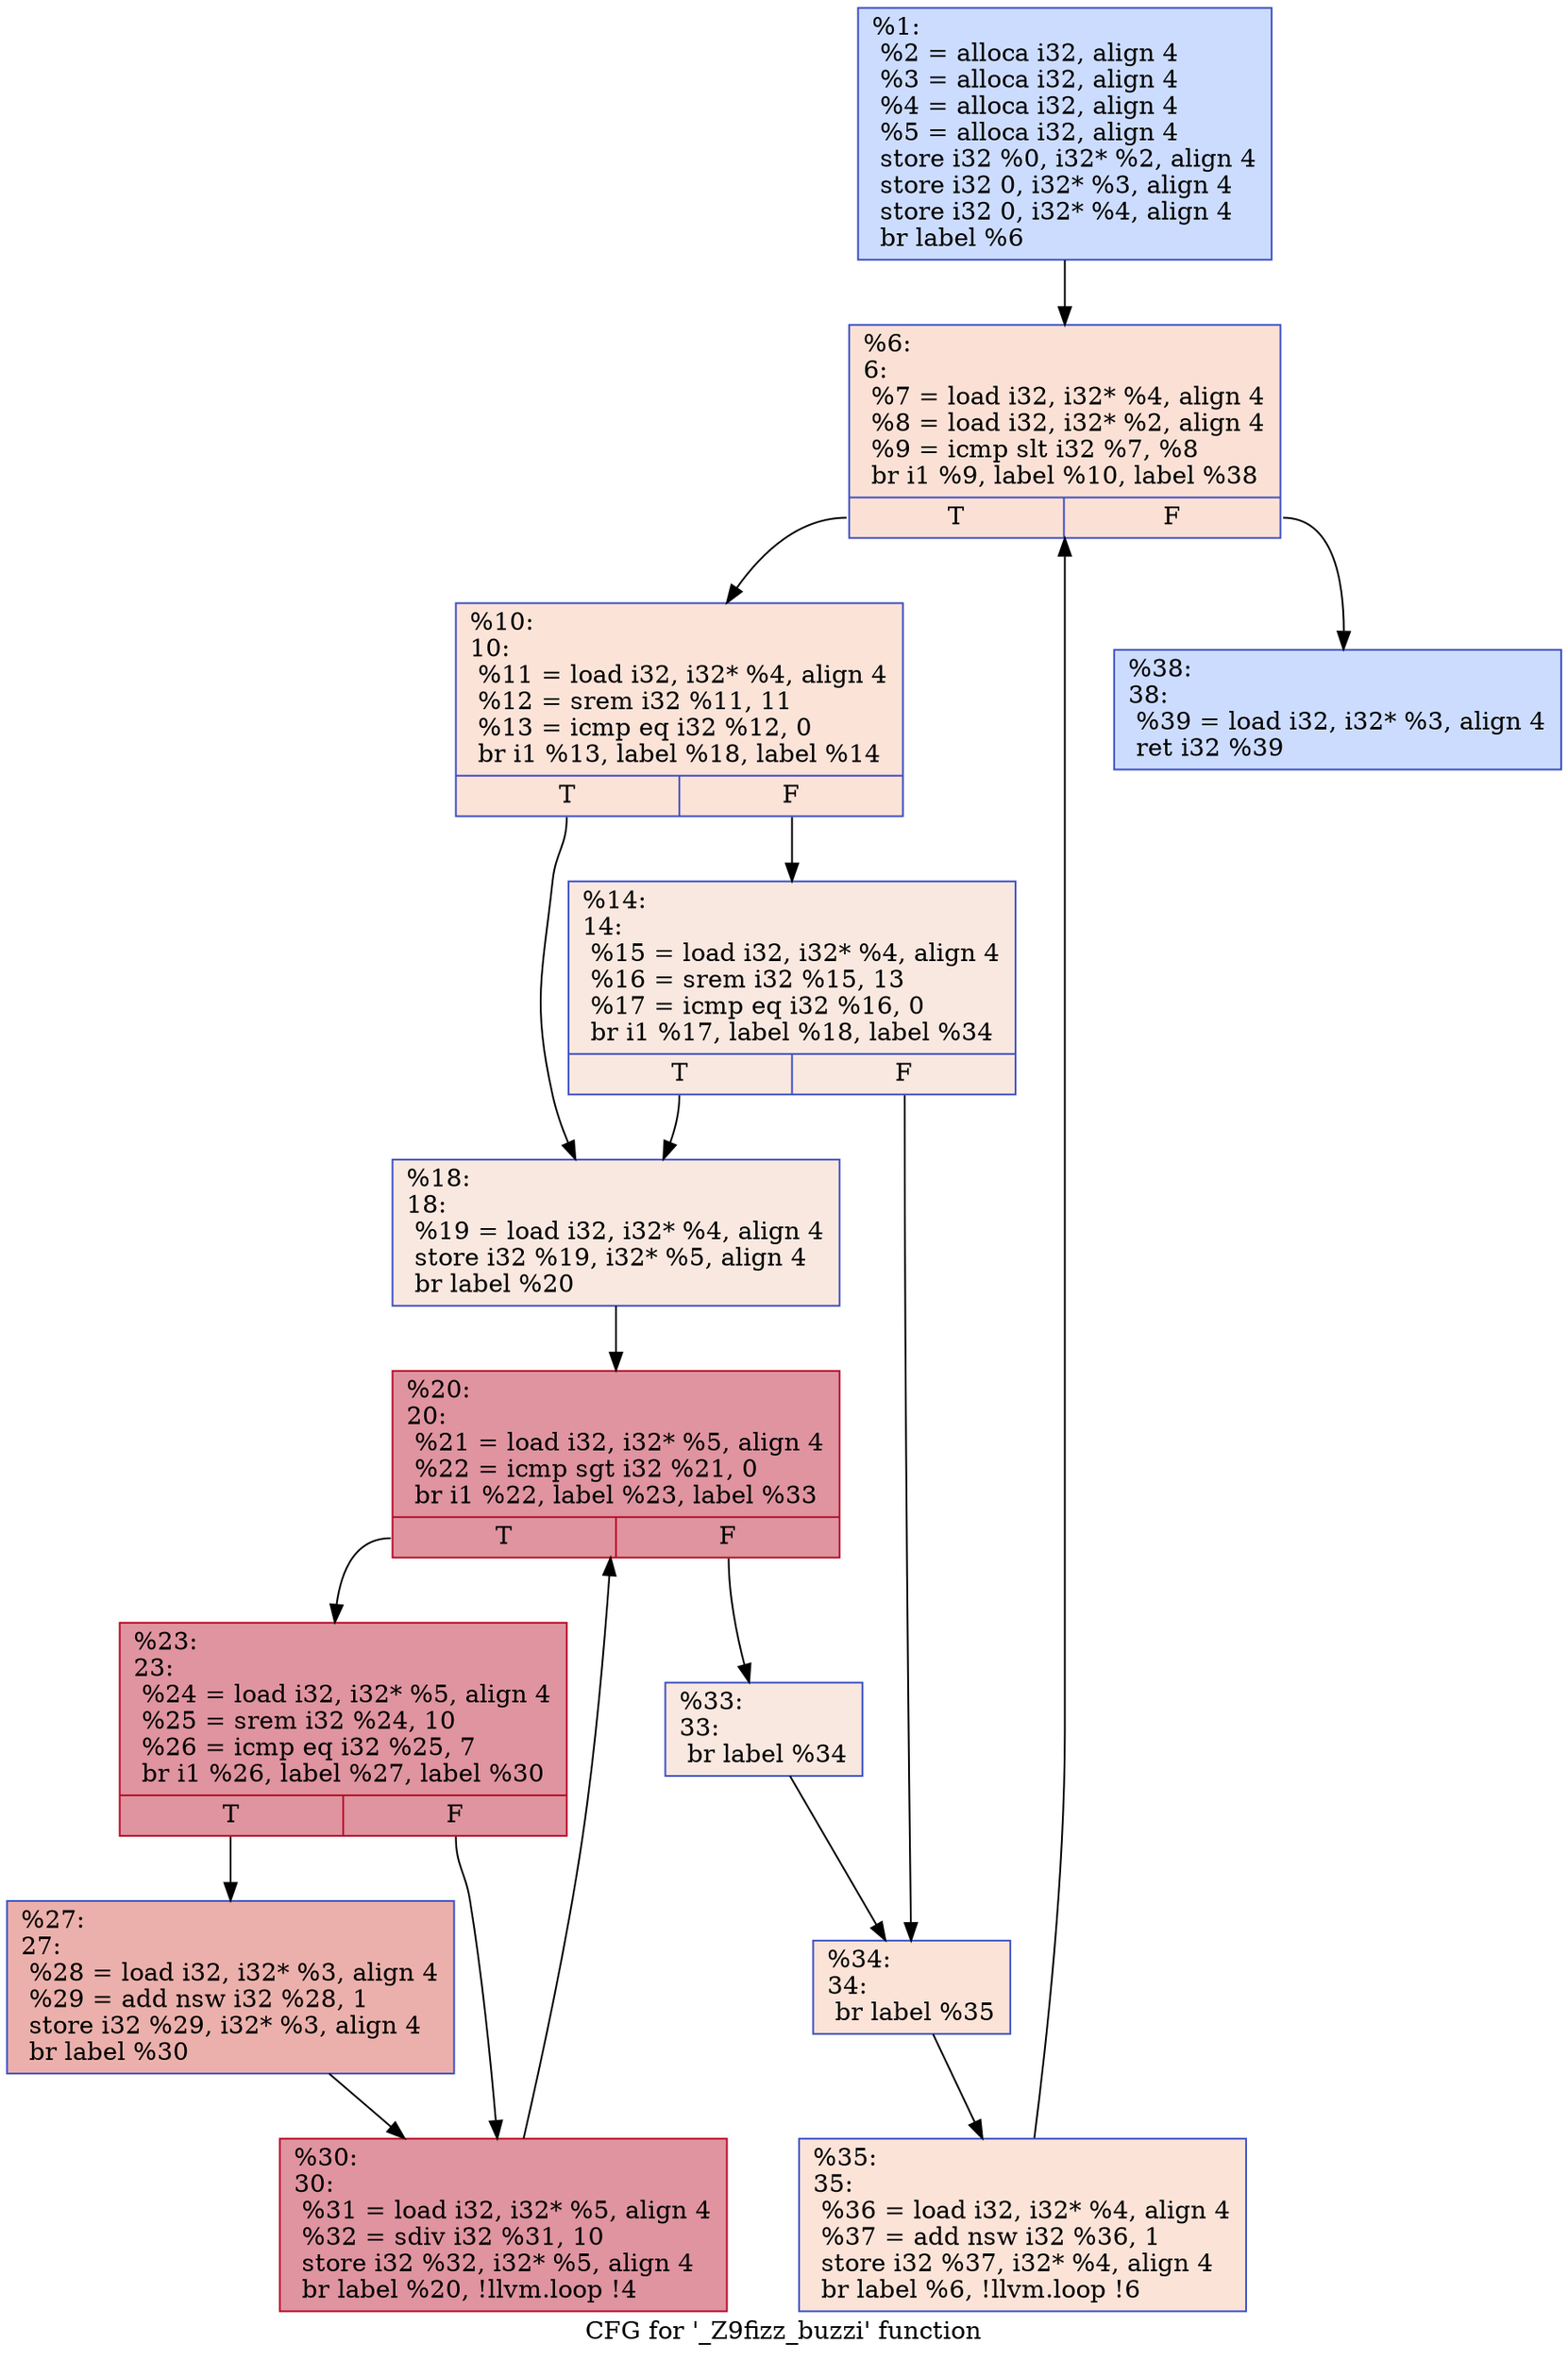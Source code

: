 digraph "CFG for '_Z9fizz_buzzi' function" {
	label="CFG for '_Z9fizz_buzzi' function";

	Node0x5588833b09a0 [shape=record,color="#3d50c3ff", style=filled, fillcolor="#8caffe70",label="{%1:\l  %2 = alloca i32, align 4\l  %3 = alloca i32, align 4\l  %4 = alloca i32, align 4\l  %5 = alloca i32, align 4\l  store i32 %0, i32* %2, align 4\l  store i32 0, i32* %3, align 4\l  store i32 0, i32* %4, align 4\l  br label %6\l}"];
	Node0x5588833b09a0 -> Node0x5588833b1420;
	Node0x5588833b1420 [shape=record,color="#3d50c3ff", style=filled, fillcolor="#f7bca170",label="{%6:\l6:                                                \l  %7 = load i32, i32* %4, align 4\l  %8 = load i32, i32* %2, align 4\l  %9 = icmp slt i32 %7, %8\l  br i1 %9, label %10, label %38\l|{<s0>T|<s1>F}}"];
	Node0x5588833b1420:s0 -> Node0x5588833b11b0;
	Node0x5588833b1420:s1 -> Node0x5588833b16e0;
	Node0x5588833b11b0 [shape=record,color="#3d50c3ff", style=filled, fillcolor="#f6bfa670",label="{%10:\l10:                                               \l  %11 = load i32, i32* %4, align 4\l  %12 = srem i32 %11, 11\l  %13 = icmp eq i32 %12, 0\l  br i1 %13, label %18, label %14\l|{<s0>T|<s1>F}}"];
	Node0x5588833b11b0:s0 -> Node0x5588833b19a0;
	Node0x5588833b11b0:s1 -> Node0x5588833b19f0;
	Node0x5588833b19f0 [shape=record,color="#3d50c3ff", style=filled, fillcolor="#f1ccb870",label="{%14:\l14:                                               \l  %15 = load i32, i32* %4, align 4\l  %16 = srem i32 %15, 13\l  %17 = icmp eq i32 %16, 0\l  br i1 %17, label %18, label %34\l|{<s0>T|<s1>F}}"];
	Node0x5588833b19f0:s0 -> Node0x5588833b19a0;
	Node0x5588833b19f0:s1 -> Node0x5588833b1c60;
	Node0x5588833b19a0 [shape=record,color="#3d50c3ff", style=filled, fillcolor="#f1ccb870",label="{%18:\l18:                                               \l  %19 = load i32, i32* %4, align 4\l  store i32 %19, i32* %5, align 4\l  br label %20\l}"];
	Node0x5588833b19a0 -> Node0x5588833b1e60;
	Node0x5588833b1e60 [shape=record,color="#b70d28ff", style=filled, fillcolor="#b70d2870",label="{%20:\l20:                                               \l  %21 = load i32, i32* %5, align 4\l  %22 = icmp sgt i32 %21, 0\l  br i1 %22, label %23, label %33\l|{<s0>T|<s1>F}}"];
	Node0x5588833b1e60:s0 -> Node0x5588833b2020;
	Node0x5588833b1e60:s1 -> Node0x5588833b2070;
	Node0x5588833b2020 [shape=record,color="#b70d28ff", style=filled, fillcolor="#b70d2870",label="{%23:\l23:                                               \l  %24 = load i32, i32* %5, align 4\l  %25 = srem i32 %24, 10\l  %26 = icmp eq i32 %25, 7\l  br i1 %26, label %27, label %30\l|{<s0>T|<s1>F}}"];
	Node0x5588833b2020:s0 -> Node0x5588833b23a0;
	Node0x5588833b2020:s1 -> Node0x5588833b23f0;
	Node0x5588833b23a0 [shape=record,color="#3d50c3ff", style=filled, fillcolor="#d24b4070",label="{%27:\l27:                                               \l  %28 = load i32, i32* %3, align 4\l  %29 = add nsw i32 %28, 1\l  store i32 %29, i32* %3, align 4\l  br label %30\l}"];
	Node0x5588833b23a0 -> Node0x5588833b23f0;
	Node0x5588833b23f0 [shape=record,color="#b70d28ff", style=filled, fillcolor="#b70d2870",label="{%30:\l30:                                               \l  %31 = load i32, i32* %5, align 4\l  %32 = sdiv i32 %31, 10\l  store i32 %32, i32* %5, align 4\l  br label %20, !llvm.loop !4\l}"];
	Node0x5588833b23f0 -> Node0x5588833b1e60;
	Node0x5588833b2070 [shape=record,color="#3d50c3ff", style=filled, fillcolor="#f1ccb870",label="{%33:\l33:                                               \l  br label %34\l}"];
	Node0x5588833b2070 -> Node0x5588833b1c60;
	Node0x5588833b1c60 [shape=record,color="#3d50c3ff", style=filled, fillcolor="#f6bfa670",label="{%34:\l34:                                               \l  br label %35\l}"];
	Node0x5588833b1c60 -> Node0x5588833b3640;
	Node0x5588833b3640 [shape=record,color="#3d50c3ff", style=filled, fillcolor="#f6bfa670",label="{%35:\l35:                                               \l  %36 = load i32, i32* %4, align 4\l  %37 = add nsw i32 %36, 1\l  store i32 %37, i32* %4, align 4\l  br label %6, !llvm.loop !6\l}"];
	Node0x5588833b3640 -> Node0x5588833b1420;
	Node0x5588833b16e0 [shape=record,color="#3d50c3ff", style=filled, fillcolor="#8caffe70",label="{%38:\l38:                                               \l  %39 = load i32, i32* %3, align 4\l  ret i32 %39\l}"];
}
